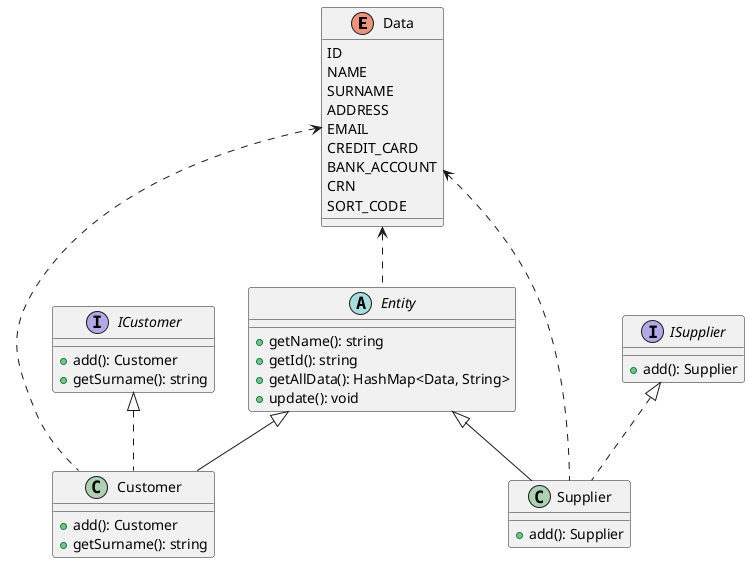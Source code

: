 @startuml

'UML 1 entities
enum Data {
    ID
    NAME
    SURNAME
    ADDRESS
    EMAIL
    CREDIT_CARD
    BANK_ACCOUNT
    CRN
    SORT_CODE
}
abstract class Entity {
    +getName(): string
    +getId(): string
    +getAllData(): HashMap<Data, String>
    +update(): void
}
interface ICustomer {
    +add(): Customer
    +getSurname(): string
}
interface ISupplier {
   +add(): Supplier
}
class Customer {
   +add(): Customer
   +getSurname(): string
}
class Supplier {
   +add(): Supplier
}

Data <.. Entity
Data <.. Customer
Data <.. Supplier

Entity <|-- Customer
Entity <|-- Supplier

ICustomer <|.. Customer
ISupplier <|.. Supplier

'UML 2 entity managers
'abstract class EntityManager {
'    +getEntitiesList(): List<Entity>
'    +getEntityData(): HashMap<Data, String>
'    +updateEntityData(): void
'    +deleteEntity(): void
'    +getEntityById(): Entity
'}
'interface ICustomerManager {
'    +addCustomer(): void
'}
'interface ISupplierManager {
'    +addCustomer(): void
'    +getSuppliersName(): String[]
'    +getSupplierIdByName(): String
'}
'class CustomerManager {
'    +addCustomer(): void
'}
'class SupplierManager {
'    +addCustomer(): void
'    +getSuppliersName(): String[]
'    +getSupplierIdByName(): String
'}
'
'EntityManager <|-- CustomerManager
'EntityManager <|-- SupplierManager
'
'ICustomerManager <|.. CustomerManager
'ISupplierManager <|.. SupplierManager

'UML 3 entity multiplicity
'abstract class Entity {
'    +getName(): string
'    +getId(): string
'    +getAllData(): HashMap<Data, String>
'    +update(): void
'}
'class Customer {
'   +add(): Customer
'   +getSurname(): string
'}
'class Supplier {
'   +add(): Supplier
'}
'
'abstract class EntityManager {
'    +getEntitiesList(): List<Entity>
'    +getEntityData(): HashMap<Data, String>
'    +updateEntityData(): void
'    +deleteEntity(): void
'    +getEntityById(): Entity
'}
'class CustomerManager {
'    +addCustomer(): void
'}
'class SupplierManager {
'    +addCustomer(): void
'    +getSuppliersName(): String[]
'    +getSupplierIdByName(): String
'}
'
'Entity <|-- Customer
'Entity <|-- Supplier
'
'EntityManager <|-- CustomerManager
'EntityManager <|-- SupplierManager
'EntityManager "1" *-- "0..*" Entity
'CustomerManager "1" o-- "0..*" Customer
'SupplierManager "1" o-- "0..*" Supplier
@enduml